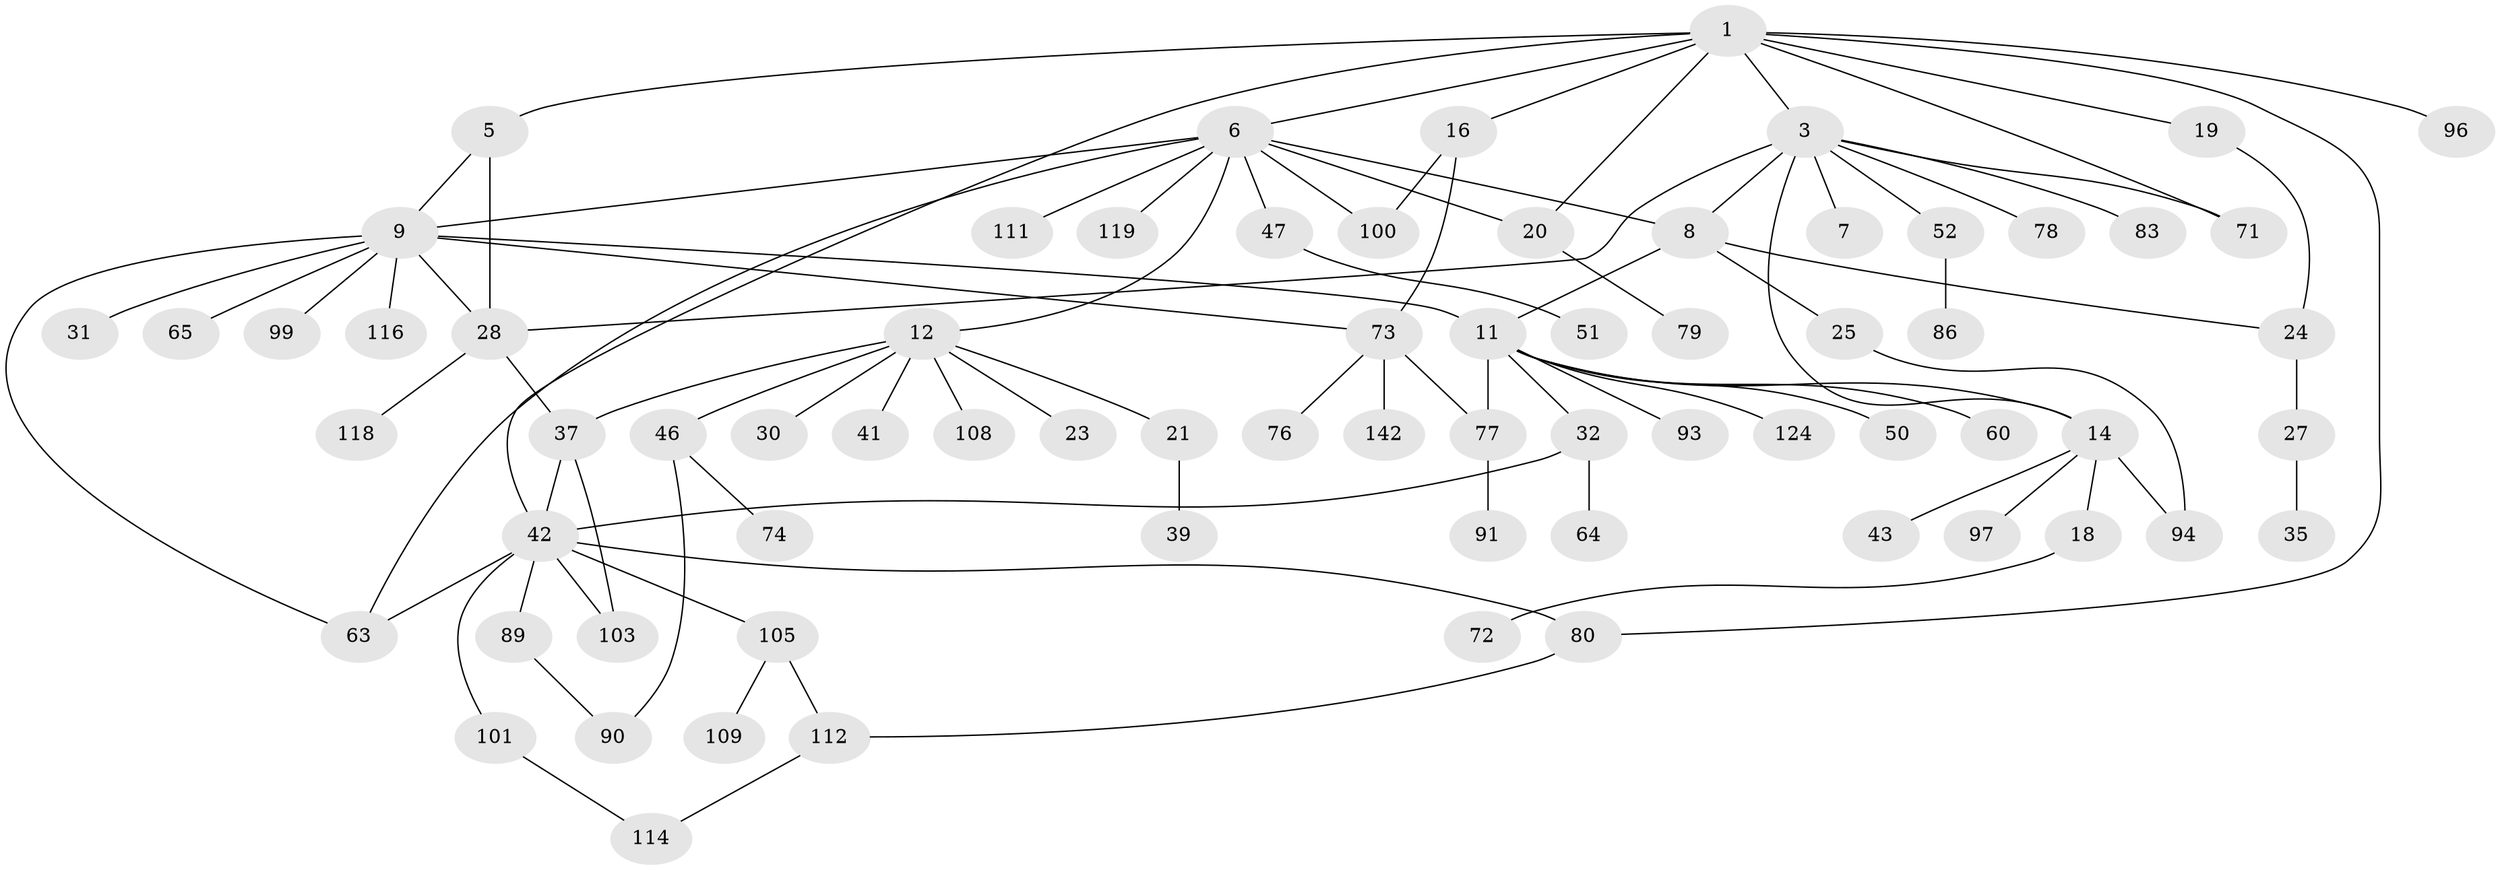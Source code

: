 // original degree distribution, {3: 0.16901408450704225, 5: 0.07746478873239436, 4: 0.056338028169014086, 6: 0.028169014084507043, 2: 0.28169014084507044, 9: 0.007042253521126761, 1: 0.3732394366197183, 7: 0.007042253521126761}
// Generated by graph-tools (version 1.1) at 2025/13/03/09/25 04:13:19]
// undirected, 71 vertices, 93 edges
graph export_dot {
graph [start="1"]
  node [color=gray90,style=filled];
  1 [super="+2+4"];
  3 [super="+22"];
  5 [super="+67"];
  6 [super="+38+17+40"];
  7 [super="+125"];
  8 [super="+49"];
  9 [super="+29"];
  11 [super="+13+48+107+66"];
  12 [super="+15"];
  14 [super="+75+36+138"];
  16 [super="+137+57+69+55"];
  18;
  19;
  20;
  21 [super="+130"];
  23;
  24 [super="+102"];
  25;
  27 [super="+84"];
  28 [super="+122"];
  30;
  31;
  32 [super="+53"];
  35;
  37 [super="+56"];
  39;
  41;
  42 [super="+54+59"];
  43;
  46 [super="+68"];
  47;
  50;
  51 [super="+87+132"];
  52;
  60;
  63 [super="+123"];
  64;
  65 [super="+82"];
  71 [super="+139"];
  72;
  73 [super="+113"];
  74;
  76;
  77;
  78;
  79;
  80 [super="+126"];
  83 [super="+140"];
  86 [super="+135"];
  89;
  90;
  91;
  93;
  94;
  96;
  97;
  99;
  100;
  101;
  103 [super="+104"];
  105;
  108;
  109;
  111;
  112 [super="+127+141"];
  114 [super="+120"];
  116;
  118;
  119;
  124;
  142;
  1 -- 20;
  1 -- 96;
  1 -- 80;
  1 -- 3;
  1 -- 5;
  1 -- 42;
  1 -- 16;
  1 -- 19;
  1 -- 6;
  1 -- 71;
  3 -- 7;
  3 -- 8;
  3 -- 14 [weight=2];
  3 -- 83;
  3 -- 52;
  3 -- 71;
  3 -- 78;
  3 -- 28;
  5 -- 9;
  5 -- 28;
  6 -- 12;
  6 -- 63;
  6 -- 100;
  6 -- 20;
  6 -- 9;
  6 -- 47;
  6 -- 8;
  6 -- 111;
  6 -- 119;
  8 -- 25;
  8 -- 11;
  8 -- 24;
  9 -- 11;
  9 -- 28;
  9 -- 31;
  9 -- 73;
  9 -- 65;
  9 -- 99;
  9 -- 116;
  9 -- 63;
  11 -- 14;
  11 -- 50;
  11 -- 60;
  11 -- 77;
  11 -- 32;
  11 -- 124;
  11 -- 93;
  12 -- 21;
  12 -- 30;
  12 -- 37;
  12 -- 108;
  12 -- 23;
  12 -- 41;
  12 -- 46;
  14 -- 18;
  14 -- 97;
  14 -- 94;
  14 -- 43;
  16 -- 100;
  16 -- 73;
  18 -- 72;
  19 -- 24;
  20 -- 79;
  21 -- 39;
  24 -- 27;
  25 -- 94;
  27 -- 35;
  28 -- 37;
  28 -- 118;
  32 -- 42;
  32 -- 64;
  37 -- 103;
  37 -- 42;
  42 -- 89;
  42 -- 80;
  42 -- 101;
  42 -- 103;
  42 -- 105;
  42 -- 63;
  46 -- 74;
  46 -- 90;
  47 -- 51;
  52 -- 86;
  73 -- 76;
  73 -- 77;
  73 -- 142;
  77 -- 91;
  80 -- 112;
  89 -- 90;
  101 -- 114;
  105 -- 109;
  105 -- 112;
  112 -- 114;
}
